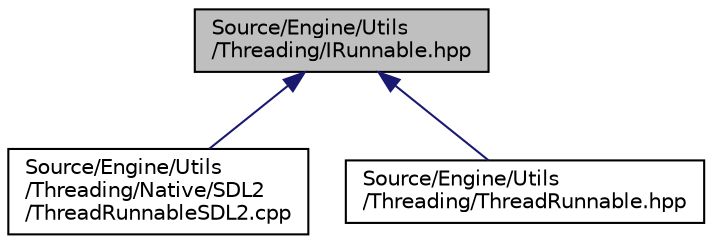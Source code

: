 digraph "Source/Engine/Utils/Threading/IRunnable.hpp"
{
  edge [fontname="Helvetica",fontsize="10",labelfontname="Helvetica",labelfontsize="10"];
  node [fontname="Helvetica",fontsize="10",shape=record];
  Node5 [label="Source/Engine/Utils\l/Threading/IRunnable.hpp",height=0.2,width=0.4,color="black", fillcolor="grey75", style="filled", fontcolor="black"];
  Node5 -> Node6 [dir="back",color="midnightblue",fontsize="10",style="solid",fontname="Helvetica"];
  Node6 [label="Source/Engine/Utils\l/Threading/Native/SDL2\l/ThreadRunnableSDL2.cpp",height=0.2,width=0.4,color="black", fillcolor="white", style="filled",URL="$ThreadRunnableSDL2_8cpp.html"];
  Node5 -> Node7 [dir="back",color="midnightblue",fontsize="10",style="solid",fontname="Helvetica"];
  Node7 [label="Source/Engine/Utils\l/Threading/ThreadRunnable.hpp",height=0.2,width=0.4,color="black", fillcolor="white", style="filled",URL="$ThreadRunnable_8hpp.html"];
}
